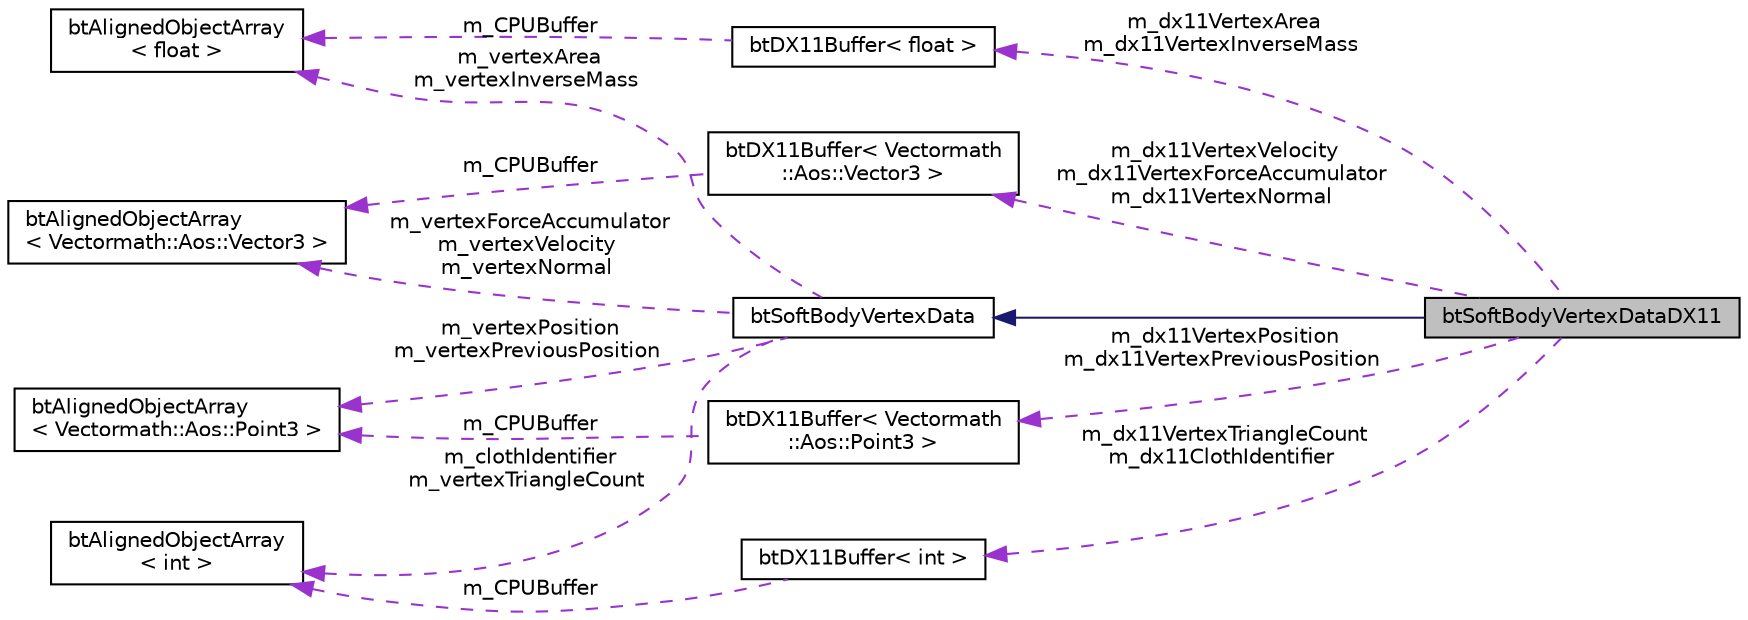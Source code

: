 digraph "btSoftBodyVertexDataDX11"
{
  edge [fontname="Helvetica",fontsize="10",labelfontname="Helvetica",labelfontsize="10"];
  node [fontname="Helvetica",fontsize="10",shape=record];
  rankdir="LR";
  Node1 [label="btSoftBodyVertexDataDX11",height=0.2,width=0.4,color="black", fillcolor="grey75", style="filled", fontcolor="black"];
  Node2 -> Node1 [dir="back",color="midnightblue",fontsize="10",style="solid",fontname="Helvetica"];
  Node2 [label="btSoftBodyVertexData",height=0.2,width=0.4,color="black", fillcolor="white", style="filled",URL="$classbt_soft_body_vertex_data.html"];
  Node3 -> Node2 [dir="back",color="darkorchid3",fontsize="10",style="dashed",label=" m_vertexForceAccumulator\nm_vertexVelocity\nm_vertexNormal" ,fontname="Helvetica"];
  Node3 [label="btAlignedObjectArray\l\< Vectormath::Aos::Vector3 \>",height=0.2,width=0.4,color="black", fillcolor="white", style="filled",URL="$classbt_aligned_object_array.html"];
  Node4 -> Node2 [dir="back",color="darkorchid3",fontsize="10",style="dashed",label=" m_vertexArea\nm_vertexInverseMass" ,fontname="Helvetica"];
  Node4 [label="btAlignedObjectArray\l\< float \>",height=0.2,width=0.4,color="black", fillcolor="white", style="filled",URL="$classbt_aligned_object_array.html"];
  Node5 -> Node2 [dir="back",color="darkorchid3",fontsize="10",style="dashed",label=" m_clothIdentifier\nm_vertexTriangleCount" ,fontname="Helvetica"];
  Node5 [label="btAlignedObjectArray\l\< int \>",height=0.2,width=0.4,color="black", fillcolor="white", style="filled",URL="$classbt_aligned_object_array.html"];
  Node6 -> Node2 [dir="back",color="darkorchid3",fontsize="10",style="dashed",label=" m_vertexPosition\nm_vertexPreviousPosition" ,fontname="Helvetica"];
  Node6 [label="btAlignedObjectArray\l\< Vectormath::Aos::Point3 \>",height=0.2,width=0.4,color="black", fillcolor="white", style="filled",URL="$classbt_aligned_object_array.html"];
  Node7 -> Node1 [dir="back",color="darkorchid3",fontsize="10",style="dashed",label=" m_dx11VertexVelocity\nm_dx11VertexForceAccumulator\nm_dx11VertexNormal" ,fontname="Helvetica"];
  Node7 [label="btDX11Buffer\< Vectormath\l::Aos::Vector3 \>",height=0.2,width=0.4,color="black", fillcolor="white", style="filled",URL="$classbt_d_x11_buffer.html"];
  Node3 -> Node7 [dir="back",color="darkorchid3",fontsize="10",style="dashed",label=" m_CPUBuffer" ,fontname="Helvetica"];
  Node8 -> Node1 [dir="back",color="darkorchid3",fontsize="10",style="dashed",label=" m_dx11VertexArea\nm_dx11VertexInverseMass" ,fontname="Helvetica"];
  Node8 [label="btDX11Buffer\< float \>",height=0.2,width=0.4,color="black", fillcolor="white", style="filled",URL="$classbt_d_x11_buffer.html"];
  Node4 -> Node8 [dir="back",color="darkorchid3",fontsize="10",style="dashed",label=" m_CPUBuffer" ,fontname="Helvetica"];
  Node9 -> Node1 [dir="back",color="darkorchid3",fontsize="10",style="dashed",label=" m_dx11VertexTriangleCount\nm_dx11ClothIdentifier" ,fontname="Helvetica"];
  Node9 [label="btDX11Buffer\< int \>",height=0.2,width=0.4,color="black", fillcolor="white", style="filled",URL="$classbt_d_x11_buffer.html"];
  Node5 -> Node9 [dir="back",color="darkorchid3",fontsize="10",style="dashed",label=" m_CPUBuffer" ,fontname="Helvetica"];
  Node10 -> Node1 [dir="back",color="darkorchid3",fontsize="10",style="dashed",label=" m_dx11VertexPosition\nm_dx11VertexPreviousPosition" ,fontname="Helvetica"];
  Node10 [label="btDX11Buffer\< Vectormath\l::Aos::Point3 \>",height=0.2,width=0.4,color="black", fillcolor="white", style="filled",URL="$classbt_d_x11_buffer.html"];
  Node6 -> Node10 [dir="back",color="darkorchid3",fontsize="10",style="dashed",label=" m_CPUBuffer" ,fontname="Helvetica"];
}
